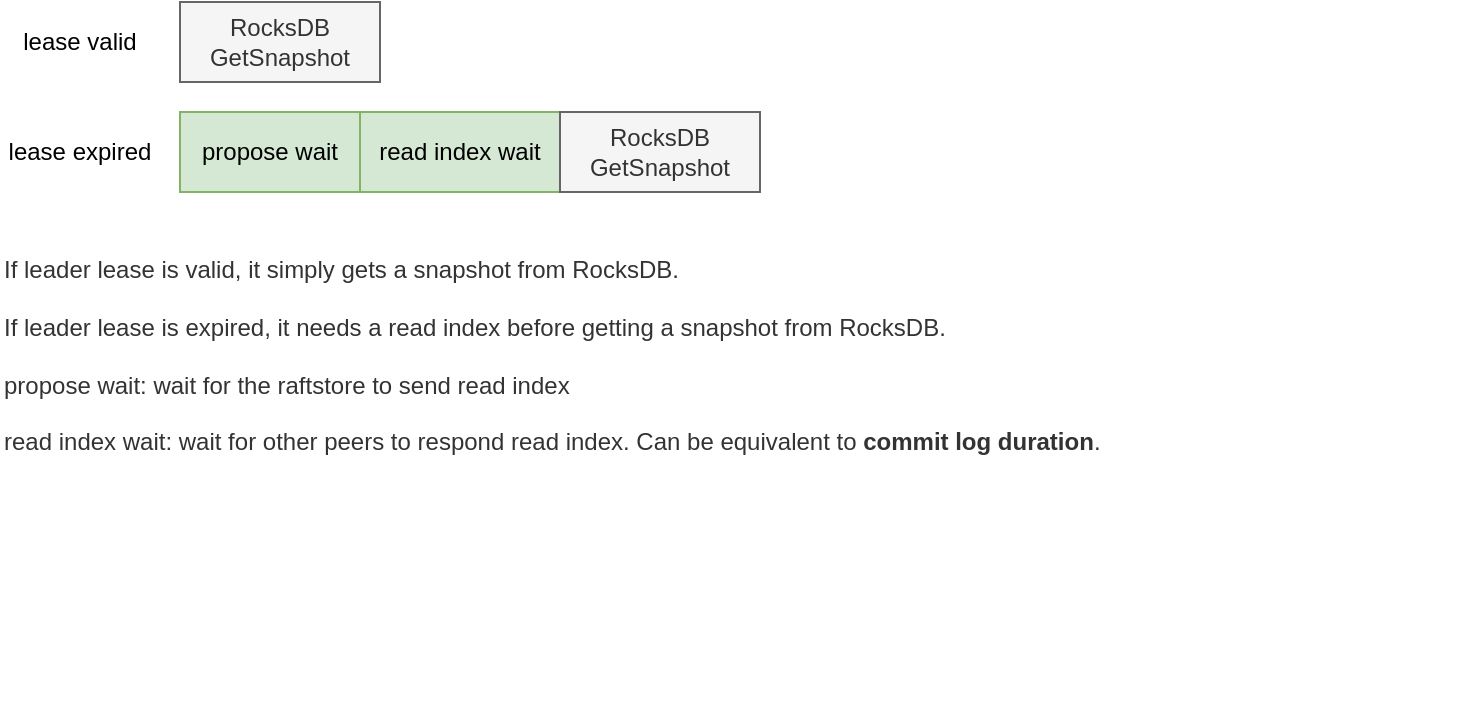 <mxfile version="18.1.3" type="device"><diagram id="Ipb30nnBUegL9aBW0B9i" name="Page-1"><mxGraphModel dx="1102" dy="524" grid="1" gridSize="10" guides="1" tooltips="1" connect="1" arrows="1" fold="1" page="1" pageScale="1" pageWidth="827" pageHeight="1169" math="0" shadow="0"><root><mxCell id="0"/><mxCell id="1" parent="0"/><mxCell id="wKLPhXkzwkvTsC0U0VrT-1" value="" style="rounded=0;whiteSpace=wrap;html=1;" vertex="1" parent="1"><mxGeometry x="110" y="250" width="100" height="40" as="geometry"/></mxCell><mxCell id="wKLPhXkzwkvTsC0U0VrT-2" value="&lt;span style=&quot;color: rgb(51, 51, 51); text-align: center;&quot;&gt;If leader lease is valid, it simply gets a snapshot from RocksDB.&lt;br&gt;&lt;br&gt;If leader lease is expired, it needs a read index before getting a snapshot from RocksDB.&lt;br&gt;&lt;br&gt;propose wait: wait for the raftstore to send read index&lt;br&gt;&lt;br&gt;read index wait: wait for other peers to respond read index. Can be equivalent to &lt;b&gt;commit log duration&lt;/b&gt;.&lt;br&gt;&lt;/span&gt;" style="text;html=1;strokeColor=none;fillColor=none;align=left;verticalAlign=top;whiteSpace=wrap;rounded=0;" vertex="1" parent="1"><mxGeometry x="20" y="370" width="740" height="230" as="geometry"/></mxCell><mxCell id="wKLPhXkzwkvTsC0U0VrT-3" value="lease valid" style="text;html=1;strokeColor=none;fillColor=none;align=center;verticalAlign=middle;whiteSpace=wrap;rounded=0;" vertex="1" parent="1"><mxGeometry x="30" y="255" width="60" height="30" as="geometry"/></mxCell><mxCell id="wKLPhXkzwkvTsC0U0VrT-4" value="lease expired" style="text;html=1;strokeColor=none;fillColor=none;align=center;verticalAlign=middle;whiteSpace=wrap;rounded=0;" vertex="1" parent="1"><mxGeometry x="20" y="310" width="80" height="30" as="geometry"/></mxCell><mxCell id="wKLPhXkzwkvTsC0U0VrT-5" value="" style="rounded=0;whiteSpace=wrap;html=1;" vertex="1" parent="1"><mxGeometry x="110" y="305" width="290" height="40" as="geometry"/></mxCell><UserObject label="propose wait" id="wKLPhXkzwkvTsC0U0VrT-6"><mxCell style="rounded=0;whiteSpace=wrap;html=1;fillColor=#d5e8d4;strokeColor=#82b366;" vertex="1" parent="1"><mxGeometry x="110" y="305" width="90" height="40" as="geometry"/></mxCell></UserObject><UserObject label="read index wait" id="wKLPhXkzwkvTsC0U0VrT-7"><mxCell style="rounded=0;whiteSpace=wrap;html=1;fillColor=#d5e8d4;strokeColor=#82b366;" vertex="1" parent="1"><mxGeometry x="200" y="305" width="100" height="40" as="geometry"/></mxCell></UserObject><UserObject label="RocksDB&lt;br&gt;GetSnapshot" id="wKLPhXkzwkvTsC0U0VrT-8"><mxCell style="rounded=0;whiteSpace=wrap;html=1;fillColor=#f5f5f5;fontColor=#333333;strokeColor=#666666;" vertex="1" parent="1"><mxGeometry x="300" y="305" width="100" height="40" as="geometry"/></mxCell></UserObject><UserObject label="RocksDB&lt;br&gt;GetSnapshot" id="wKLPhXkzwkvTsC0U0VrT-9"><mxCell style="rounded=0;whiteSpace=wrap;html=1;fillColor=#f5f5f5;fontColor=#333333;strokeColor=#666666;" vertex="1" parent="1"><mxGeometry x="110" y="250" width="100" height="40" as="geometry"/></mxCell></UserObject></root></mxGraphModel></diagram></mxfile>